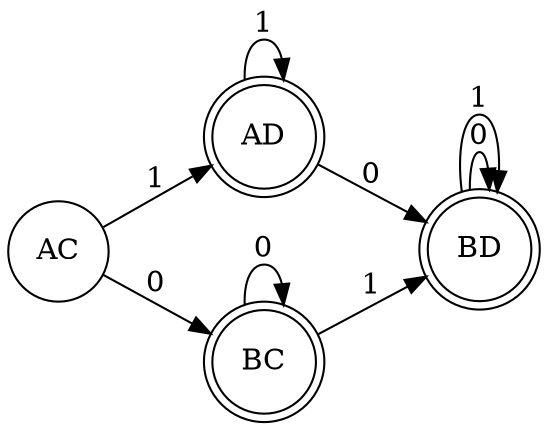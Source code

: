 digraph finite_state_machine {
	rankdir=LR size="8,5"
	node [shape=doublecircle]
	AD
	node [shape=doublecircle]
	BC
	node [shape=doublecircle]
	BD
	node [shape=doublecircle]
	BD
	node [shape=circle]
	AC -> AD [label=1]
	node [shape=circle]
	AD -> AD [label=1]
	node [shape=circle]
	AC -> BC [label=0]
	node [shape=circle]
	AD -> BD [label=0]
	node [shape=circle]
	BC -> BC [label=0]
	node [shape=circle]
	BD -> BD [label=0]
	node [shape=circle]
	BC -> BD [label=1]
	node [shape=circle]
	BD -> BD [label=1]
}

